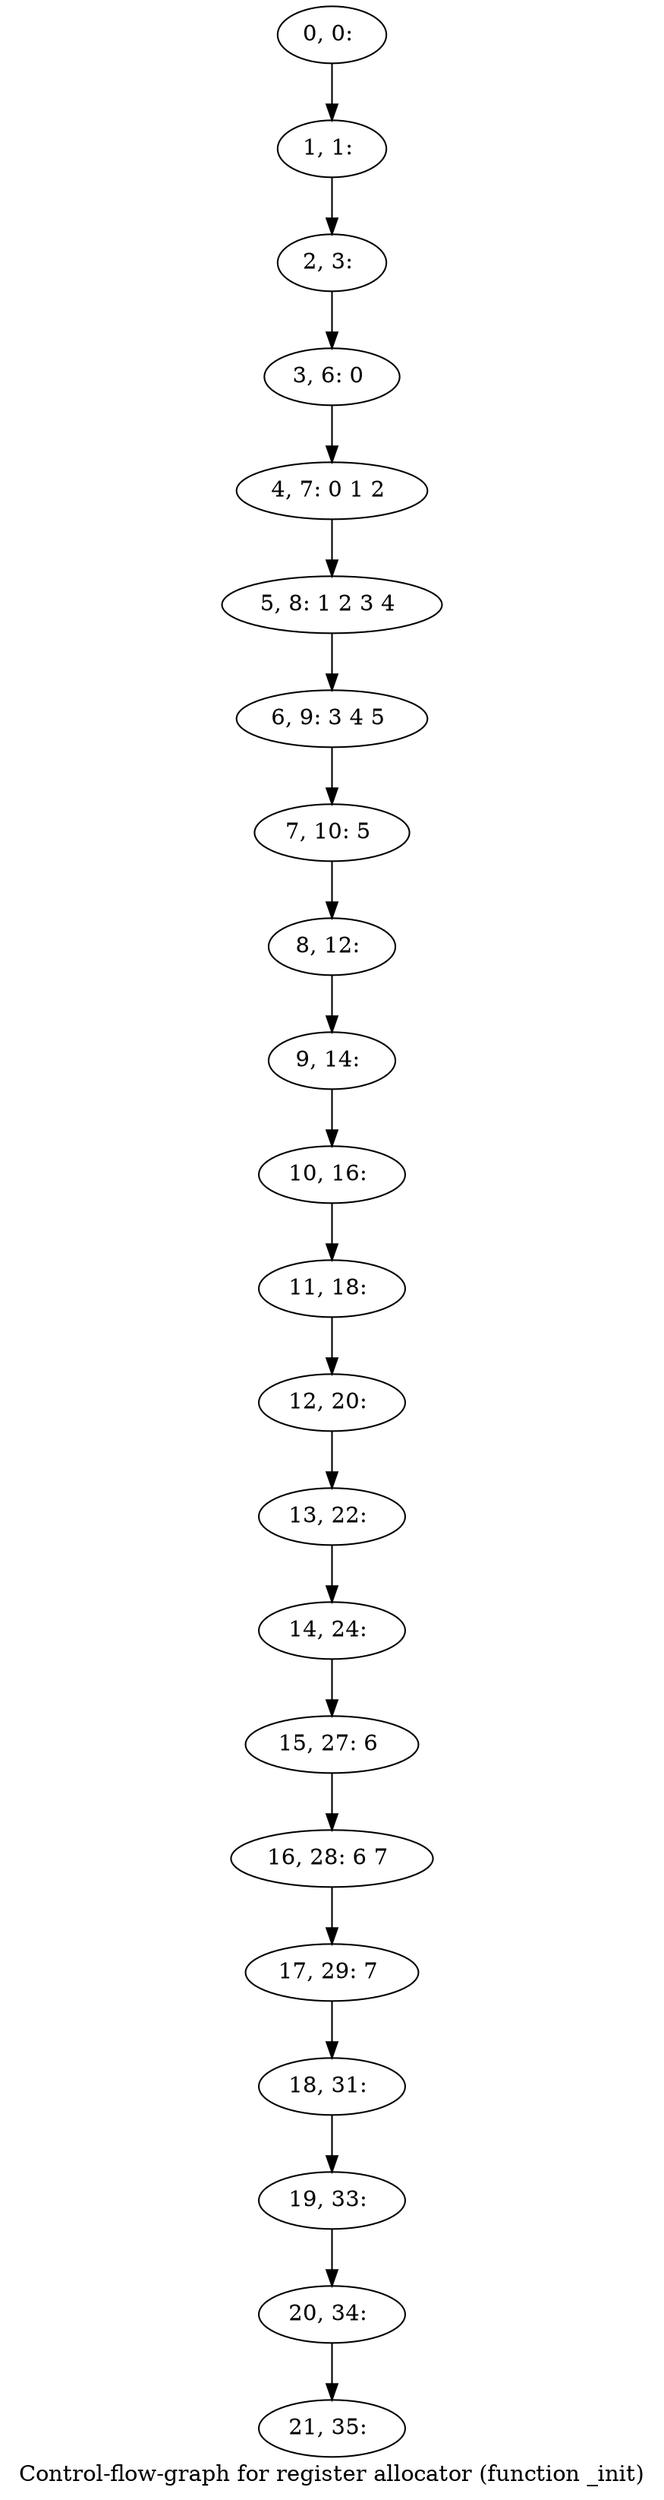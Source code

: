 digraph G {
graph [label="Control-flow-graph for register allocator (function _init)"]
0[label="0, 0: "];
1[label="1, 1: "];
2[label="2, 3: "];
3[label="3, 6: 0 "];
4[label="4, 7: 0 1 2 "];
5[label="5, 8: 1 2 3 4 "];
6[label="6, 9: 3 4 5 "];
7[label="7, 10: 5 "];
8[label="8, 12: "];
9[label="9, 14: "];
10[label="10, 16: "];
11[label="11, 18: "];
12[label="12, 20: "];
13[label="13, 22: "];
14[label="14, 24: "];
15[label="15, 27: 6 "];
16[label="16, 28: 6 7 "];
17[label="17, 29: 7 "];
18[label="18, 31: "];
19[label="19, 33: "];
20[label="20, 34: "];
21[label="21, 35: "];
0->1 ;
1->2 ;
2->3 ;
3->4 ;
4->5 ;
5->6 ;
6->7 ;
7->8 ;
8->9 ;
9->10 ;
10->11 ;
11->12 ;
12->13 ;
13->14 ;
14->15 ;
15->16 ;
16->17 ;
17->18 ;
18->19 ;
19->20 ;
20->21 ;
}
